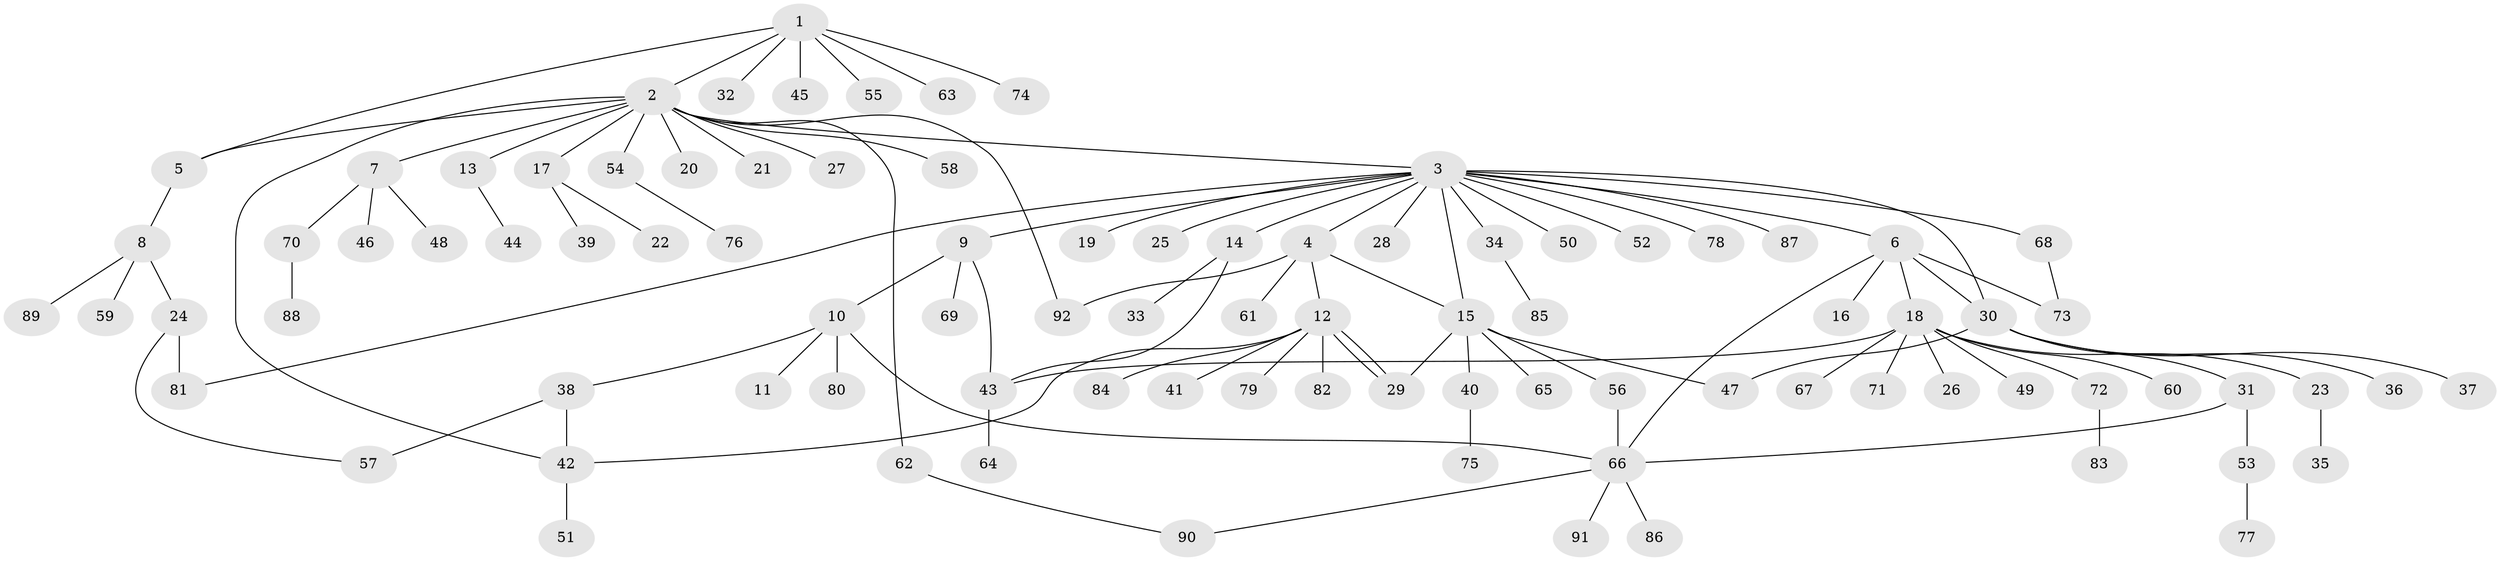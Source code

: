 // Generated by graph-tools (version 1.1) at 2025/26/03/09/25 03:26:04]
// undirected, 92 vertices, 109 edges
graph export_dot {
graph [start="1"]
  node [color=gray90,style=filled];
  1;
  2;
  3;
  4;
  5;
  6;
  7;
  8;
  9;
  10;
  11;
  12;
  13;
  14;
  15;
  16;
  17;
  18;
  19;
  20;
  21;
  22;
  23;
  24;
  25;
  26;
  27;
  28;
  29;
  30;
  31;
  32;
  33;
  34;
  35;
  36;
  37;
  38;
  39;
  40;
  41;
  42;
  43;
  44;
  45;
  46;
  47;
  48;
  49;
  50;
  51;
  52;
  53;
  54;
  55;
  56;
  57;
  58;
  59;
  60;
  61;
  62;
  63;
  64;
  65;
  66;
  67;
  68;
  69;
  70;
  71;
  72;
  73;
  74;
  75;
  76;
  77;
  78;
  79;
  80;
  81;
  82;
  83;
  84;
  85;
  86;
  87;
  88;
  89;
  90;
  91;
  92;
  1 -- 2;
  1 -- 5;
  1 -- 32;
  1 -- 45;
  1 -- 55;
  1 -- 63;
  1 -- 74;
  2 -- 3;
  2 -- 5;
  2 -- 7;
  2 -- 13;
  2 -- 17;
  2 -- 20;
  2 -- 21;
  2 -- 27;
  2 -- 42;
  2 -- 54;
  2 -- 58;
  2 -- 62;
  2 -- 92;
  3 -- 4;
  3 -- 6;
  3 -- 9;
  3 -- 14;
  3 -- 15;
  3 -- 19;
  3 -- 25;
  3 -- 28;
  3 -- 30;
  3 -- 34;
  3 -- 50;
  3 -- 52;
  3 -- 68;
  3 -- 78;
  3 -- 81;
  3 -- 87;
  4 -- 12;
  4 -- 15;
  4 -- 61;
  4 -- 92;
  5 -- 8;
  6 -- 16;
  6 -- 18;
  6 -- 30;
  6 -- 66;
  6 -- 73;
  7 -- 46;
  7 -- 48;
  7 -- 70;
  8 -- 24;
  8 -- 59;
  8 -- 89;
  9 -- 10;
  9 -- 43;
  9 -- 69;
  10 -- 11;
  10 -- 38;
  10 -- 66;
  10 -- 80;
  12 -- 29;
  12 -- 29;
  12 -- 41;
  12 -- 42;
  12 -- 79;
  12 -- 82;
  12 -- 84;
  13 -- 44;
  14 -- 33;
  14 -- 43;
  15 -- 29;
  15 -- 40;
  15 -- 47;
  15 -- 56;
  15 -- 65;
  17 -- 22;
  17 -- 39;
  18 -- 23;
  18 -- 26;
  18 -- 43;
  18 -- 49;
  18 -- 60;
  18 -- 67;
  18 -- 71;
  18 -- 72;
  23 -- 35;
  24 -- 57;
  24 -- 81;
  30 -- 31;
  30 -- 36;
  30 -- 37;
  30 -- 47;
  31 -- 53;
  31 -- 66;
  34 -- 85;
  38 -- 42;
  38 -- 57;
  40 -- 75;
  42 -- 51;
  43 -- 64;
  53 -- 77;
  54 -- 76;
  56 -- 66;
  62 -- 90;
  66 -- 86;
  66 -- 90;
  66 -- 91;
  68 -- 73;
  70 -- 88;
  72 -- 83;
}
